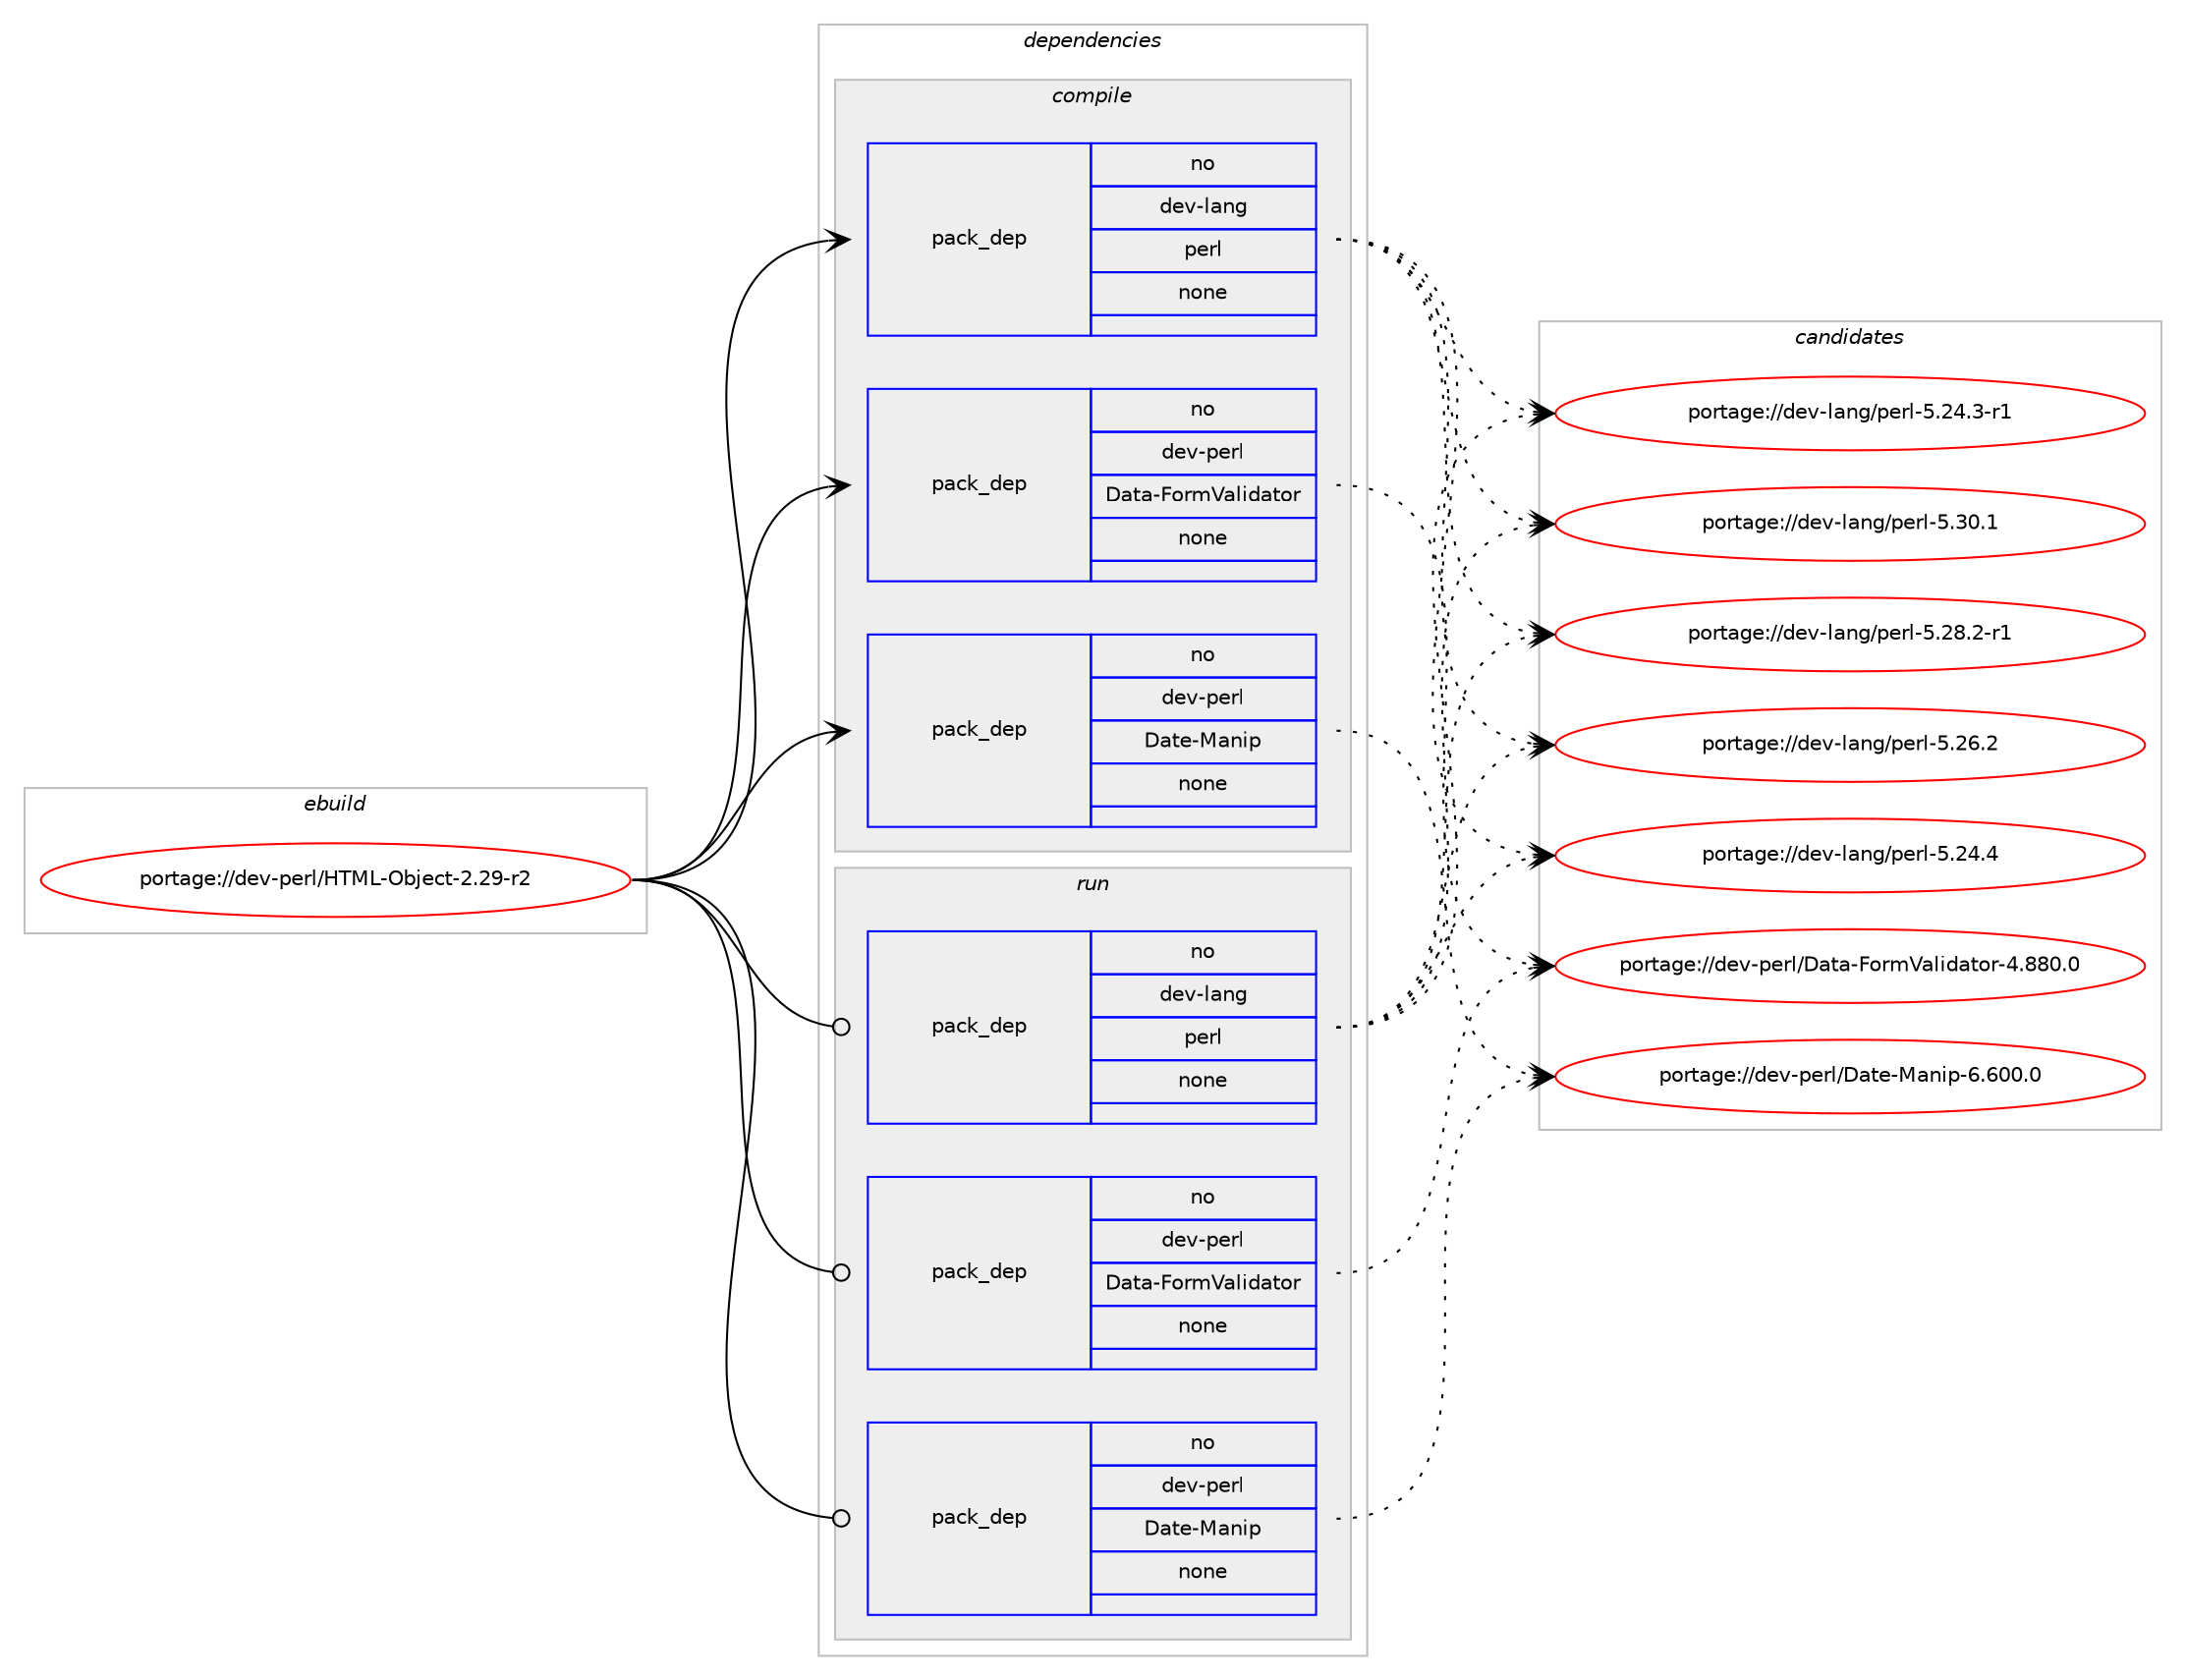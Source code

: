 digraph prolog {

# *************
# Graph options
# *************

newrank=true;
concentrate=true;
compound=true;
graph [rankdir=LR,fontname=Helvetica,fontsize=10,ranksep=1.5];#, ranksep=2.5, nodesep=0.2];
edge  [arrowhead=vee];
node  [fontname=Helvetica,fontsize=10];

# **********
# The ebuild
# **********

subgraph cluster_leftcol {
color=gray;
rank=same;
label=<<i>ebuild</i>>;
id [label="portage://dev-perl/HTML-Object-2.29-r2", color=red, width=4, href="../dev-perl/HTML-Object-2.29-r2.svg"];
}

# ****************
# The dependencies
# ****************

subgraph cluster_midcol {
color=gray;
label=<<i>dependencies</i>>;
subgraph cluster_compile {
fillcolor="#eeeeee";
style=filled;
label=<<i>compile</i>>;
subgraph pack365399 {
dependency492631 [label=<<TABLE BORDER="0" CELLBORDER="1" CELLSPACING="0" CELLPADDING="4" WIDTH="220"><TR><TD ROWSPAN="6" CELLPADDING="30">pack_dep</TD></TR><TR><TD WIDTH="110">no</TD></TR><TR><TD>dev-lang</TD></TR><TR><TD>perl</TD></TR><TR><TD>none</TD></TR><TR><TD></TD></TR></TABLE>>, shape=none, color=blue];
}
id:e -> dependency492631:w [weight=20,style="solid",arrowhead="vee"];
subgraph pack365400 {
dependency492632 [label=<<TABLE BORDER="0" CELLBORDER="1" CELLSPACING="0" CELLPADDING="4" WIDTH="220"><TR><TD ROWSPAN="6" CELLPADDING="30">pack_dep</TD></TR><TR><TD WIDTH="110">no</TD></TR><TR><TD>dev-perl</TD></TR><TR><TD>Data-FormValidator</TD></TR><TR><TD>none</TD></TR><TR><TD></TD></TR></TABLE>>, shape=none, color=blue];
}
id:e -> dependency492632:w [weight=20,style="solid",arrowhead="vee"];
subgraph pack365401 {
dependency492633 [label=<<TABLE BORDER="0" CELLBORDER="1" CELLSPACING="0" CELLPADDING="4" WIDTH="220"><TR><TD ROWSPAN="6" CELLPADDING="30">pack_dep</TD></TR><TR><TD WIDTH="110">no</TD></TR><TR><TD>dev-perl</TD></TR><TR><TD>Date-Manip</TD></TR><TR><TD>none</TD></TR><TR><TD></TD></TR></TABLE>>, shape=none, color=blue];
}
id:e -> dependency492633:w [weight=20,style="solid",arrowhead="vee"];
}
subgraph cluster_compileandrun {
fillcolor="#eeeeee";
style=filled;
label=<<i>compile and run</i>>;
}
subgraph cluster_run {
fillcolor="#eeeeee";
style=filled;
label=<<i>run</i>>;
subgraph pack365402 {
dependency492634 [label=<<TABLE BORDER="0" CELLBORDER="1" CELLSPACING="0" CELLPADDING="4" WIDTH="220"><TR><TD ROWSPAN="6" CELLPADDING="30">pack_dep</TD></TR><TR><TD WIDTH="110">no</TD></TR><TR><TD>dev-lang</TD></TR><TR><TD>perl</TD></TR><TR><TD>none</TD></TR><TR><TD></TD></TR></TABLE>>, shape=none, color=blue];
}
id:e -> dependency492634:w [weight=20,style="solid",arrowhead="odot"];
subgraph pack365403 {
dependency492635 [label=<<TABLE BORDER="0" CELLBORDER="1" CELLSPACING="0" CELLPADDING="4" WIDTH="220"><TR><TD ROWSPAN="6" CELLPADDING="30">pack_dep</TD></TR><TR><TD WIDTH="110">no</TD></TR><TR><TD>dev-perl</TD></TR><TR><TD>Data-FormValidator</TD></TR><TR><TD>none</TD></TR><TR><TD></TD></TR></TABLE>>, shape=none, color=blue];
}
id:e -> dependency492635:w [weight=20,style="solid",arrowhead="odot"];
subgraph pack365404 {
dependency492636 [label=<<TABLE BORDER="0" CELLBORDER="1" CELLSPACING="0" CELLPADDING="4" WIDTH="220"><TR><TD ROWSPAN="6" CELLPADDING="30">pack_dep</TD></TR><TR><TD WIDTH="110">no</TD></TR><TR><TD>dev-perl</TD></TR><TR><TD>Date-Manip</TD></TR><TR><TD>none</TD></TR><TR><TD></TD></TR></TABLE>>, shape=none, color=blue];
}
id:e -> dependency492636:w [weight=20,style="solid",arrowhead="odot"];
}
}

# **************
# The candidates
# **************

subgraph cluster_choices {
rank=same;
color=gray;
label=<<i>candidates</i>>;

subgraph choice365399 {
color=black;
nodesep=1;
choice10010111845108971101034711210111410845534651484649 [label="portage://dev-lang/perl-5.30.1", color=red, width=4,href="../dev-lang/perl-5.30.1.svg"];
choice100101118451089711010347112101114108455346505646504511449 [label="portage://dev-lang/perl-5.28.2-r1", color=red, width=4,href="../dev-lang/perl-5.28.2-r1.svg"];
choice10010111845108971101034711210111410845534650544650 [label="portage://dev-lang/perl-5.26.2", color=red, width=4,href="../dev-lang/perl-5.26.2.svg"];
choice10010111845108971101034711210111410845534650524652 [label="portage://dev-lang/perl-5.24.4", color=red, width=4,href="../dev-lang/perl-5.24.4.svg"];
choice100101118451089711010347112101114108455346505246514511449 [label="portage://dev-lang/perl-5.24.3-r1", color=red, width=4,href="../dev-lang/perl-5.24.3-r1.svg"];
dependency492631:e -> choice10010111845108971101034711210111410845534651484649:w [style=dotted,weight="100"];
dependency492631:e -> choice100101118451089711010347112101114108455346505646504511449:w [style=dotted,weight="100"];
dependency492631:e -> choice10010111845108971101034711210111410845534650544650:w [style=dotted,weight="100"];
dependency492631:e -> choice10010111845108971101034711210111410845534650524652:w [style=dotted,weight="100"];
dependency492631:e -> choice100101118451089711010347112101114108455346505246514511449:w [style=dotted,weight="100"];
}
subgraph choice365400 {
color=black;
nodesep=1;
choice100101118451121011141084768971169745701111141098697108105100971161111144552465656484648 [label="portage://dev-perl/Data-FormValidator-4.880.0", color=red, width=4,href="../dev-perl/Data-FormValidator-4.880.0.svg"];
dependency492632:e -> choice100101118451121011141084768971169745701111141098697108105100971161111144552465656484648:w [style=dotted,weight="100"];
}
subgraph choice365401 {
color=black;
nodesep=1;
choice100101118451121011141084768971161014577971101051124554465448484648 [label="portage://dev-perl/Date-Manip-6.600.0", color=red, width=4,href="../dev-perl/Date-Manip-6.600.0.svg"];
dependency492633:e -> choice100101118451121011141084768971161014577971101051124554465448484648:w [style=dotted,weight="100"];
}
subgraph choice365402 {
color=black;
nodesep=1;
choice10010111845108971101034711210111410845534651484649 [label="portage://dev-lang/perl-5.30.1", color=red, width=4,href="../dev-lang/perl-5.30.1.svg"];
choice100101118451089711010347112101114108455346505646504511449 [label="portage://dev-lang/perl-5.28.2-r1", color=red, width=4,href="../dev-lang/perl-5.28.2-r1.svg"];
choice10010111845108971101034711210111410845534650544650 [label="portage://dev-lang/perl-5.26.2", color=red, width=4,href="../dev-lang/perl-5.26.2.svg"];
choice10010111845108971101034711210111410845534650524652 [label="portage://dev-lang/perl-5.24.4", color=red, width=4,href="../dev-lang/perl-5.24.4.svg"];
choice100101118451089711010347112101114108455346505246514511449 [label="portage://dev-lang/perl-5.24.3-r1", color=red, width=4,href="../dev-lang/perl-5.24.3-r1.svg"];
dependency492634:e -> choice10010111845108971101034711210111410845534651484649:w [style=dotted,weight="100"];
dependency492634:e -> choice100101118451089711010347112101114108455346505646504511449:w [style=dotted,weight="100"];
dependency492634:e -> choice10010111845108971101034711210111410845534650544650:w [style=dotted,weight="100"];
dependency492634:e -> choice10010111845108971101034711210111410845534650524652:w [style=dotted,weight="100"];
dependency492634:e -> choice100101118451089711010347112101114108455346505246514511449:w [style=dotted,weight="100"];
}
subgraph choice365403 {
color=black;
nodesep=1;
choice100101118451121011141084768971169745701111141098697108105100971161111144552465656484648 [label="portage://dev-perl/Data-FormValidator-4.880.0", color=red, width=4,href="../dev-perl/Data-FormValidator-4.880.0.svg"];
dependency492635:e -> choice100101118451121011141084768971169745701111141098697108105100971161111144552465656484648:w [style=dotted,weight="100"];
}
subgraph choice365404 {
color=black;
nodesep=1;
choice100101118451121011141084768971161014577971101051124554465448484648 [label="portage://dev-perl/Date-Manip-6.600.0", color=red, width=4,href="../dev-perl/Date-Manip-6.600.0.svg"];
dependency492636:e -> choice100101118451121011141084768971161014577971101051124554465448484648:w [style=dotted,weight="100"];
}
}

}
